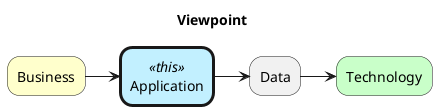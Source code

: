 @startuml

skinparam roundcorner 25

skinparam rectangle<<this>> {
	roundCorner 25
  BorderThickness 3
}

Title "Viewpoint"


sprite $bProcess jar:archimate/business-process
sprite $aService jar:archimate/application-service
sprite $bService jar:archimate/business-service
sprite $aComponent jar:archimate/application-component
sprite $tService jar:archimate/technology-service
sprite $tSystem jar:archimate/technology-system-software


rectangle "Business" as bus #Business
rectangle "Application" as app <<this >>#Application
rectangle "Data" as data 
rectangle "Technology" as tech #Technology 

bus -right-> app
app -right-> data
data -right-> tech

url of bus is [[business.html]]
url of app is [[application.html]]
url of data is [[content.html]]
url of tech is [[technical.html]]


@enduml